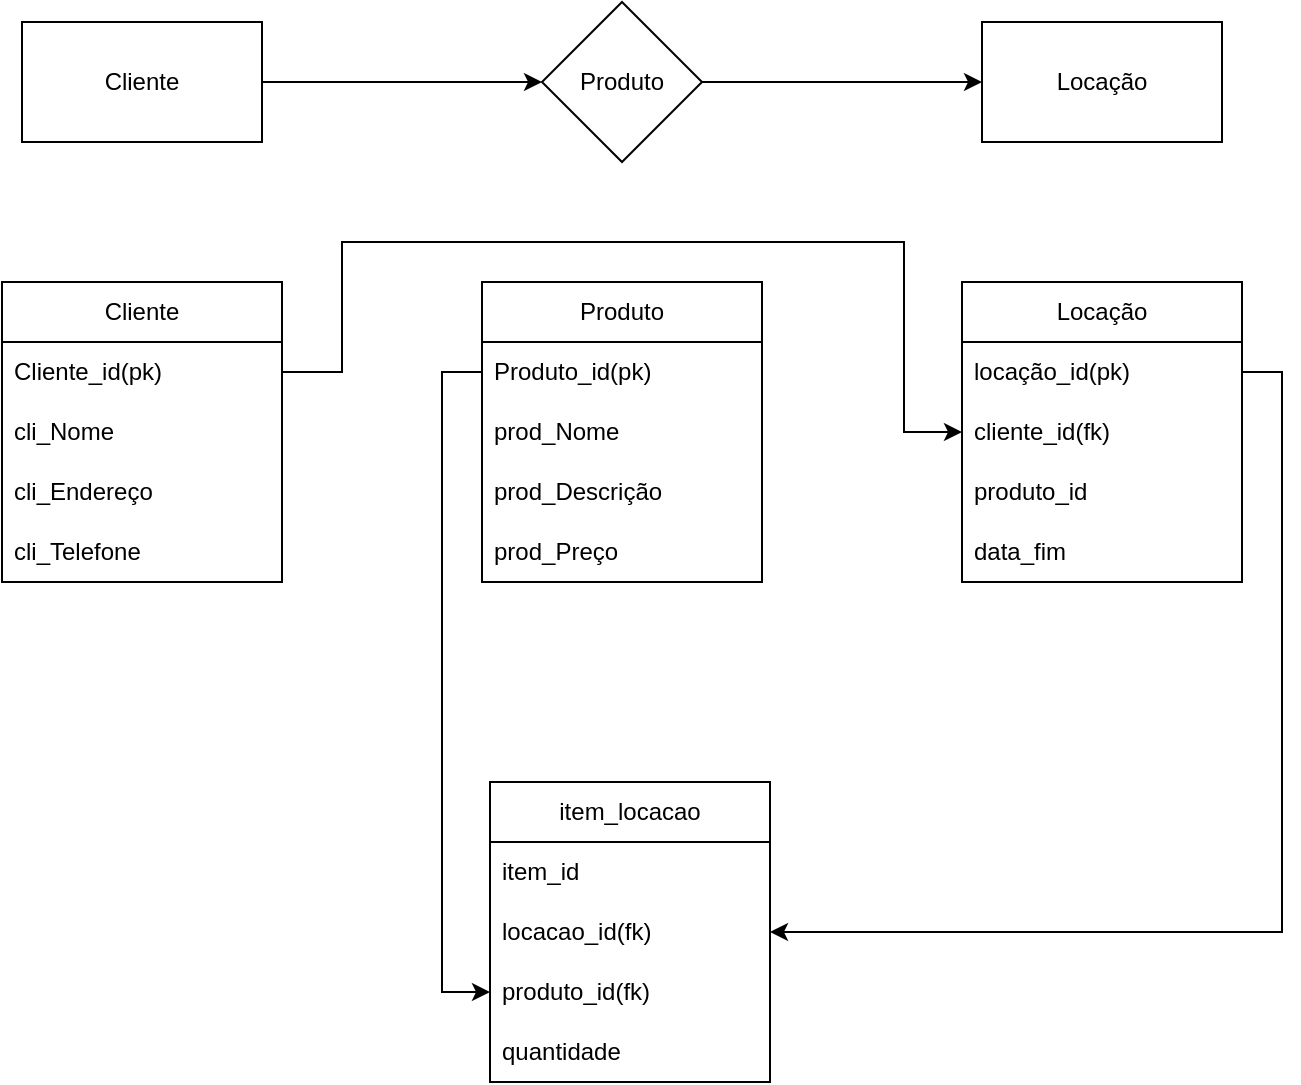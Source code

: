 <mxfile version="21.3.5" type="device">
  <diagram name="Página-1" id="0eF6Cacb-8EhBoSvVqM1">
    <mxGraphModel dx="777" dy="522" grid="1" gridSize="10" guides="1" tooltips="1" connect="1" arrows="1" fold="1" page="1" pageScale="1" pageWidth="827" pageHeight="1169" math="0" shadow="0">
      <root>
        <mxCell id="0" />
        <mxCell id="1" parent="0" />
        <mxCell id="mNBmGZVs3N5ReZ4F9rvh-19" style="edgeStyle=orthogonalEdgeStyle;rounded=0;orthogonalLoop=1;jettySize=auto;html=1;exitX=1;exitY=0.5;exitDx=0;exitDy=0;" edge="1" parent="1" source="mNBmGZVs3N5ReZ4F9rvh-1" target="mNBmGZVs3N5ReZ4F9rvh-2">
          <mxGeometry relative="1" as="geometry" />
        </mxCell>
        <mxCell id="mNBmGZVs3N5ReZ4F9rvh-1" value="Cliente" style="rounded=0;whiteSpace=wrap;html=1;" vertex="1" parent="1">
          <mxGeometry x="40" y="30" width="120" height="60" as="geometry" />
        </mxCell>
        <mxCell id="mNBmGZVs3N5ReZ4F9rvh-20" style="edgeStyle=orthogonalEdgeStyle;rounded=0;orthogonalLoop=1;jettySize=auto;html=1;exitX=1;exitY=0.5;exitDx=0;exitDy=0;entryX=0;entryY=0.5;entryDx=0;entryDy=0;" edge="1" parent="1" source="mNBmGZVs3N5ReZ4F9rvh-2" target="mNBmGZVs3N5ReZ4F9rvh-3">
          <mxGeometry relative="1" as="geometry" />
        </mxCell>
        <mxCell id="mNBmGZVs3N5ReZ4F9rvh-2" value="Produto" style="rhombus;whiteSpace=wrap;html=1;" vertex="1" parent="1">
          <mxGeometry x="300" y="20" width="80" height="80" as="geometry" />
        </mxCell>
        <mxCell id="mNBmGZVs3N5ReZ4F9rvh-3" value="Locação" style="rounded=0;whiteSpace=wrap;html=1;" vertex="1" parent="1">
          <mxGeometry x="520" y="30" width="120" height="60" as="geometry" />
        </mxCell>
        <mxCell id="mNBmGZVs3N5ReZ4F9rvh-4" value="Cliente" style="swimlane;fontStyle=0;childLayout=stackLayout;horizontal=1;startSize=30;horizontalStack=0;resizeParent=1;resizeParentMax=0;resizeLast=0;collapsible=1;marginBottom=0;whiteSpace=wrap;html=1;" vertex="1" parent="1">
          <mxGeometry x="30" y="160" width="140" height="150" as="geometry" />
        </mxCell>
        <mxCell id="mNBmGZVs3N5ReZ4F9rvh-5" value="Cliente_id(pk)" style="text;strokeColor=none;fillColor=none;align=left;verticalAlign=middle;spacingLeft=4;spacingRight=4;overflow=hidden;points=[[0,0.5],[1,0.5]];portConstraint=eastwest;rotatable=0;whiteSpace=wrap;html=1;" vertex="1" parent="mNBmGZVs3N5ReZ4F9rvh-4">
          <mxGeometry y="30" width="140" height="30" as="geometry" />
        </mxCell>
        <mxCell id="mNBmGZVs3N5ReZ4F9rvh-6" value="cli_Nome" style="text;strokeColor=none;fillColor=none;align=left;verticalAlign=middle;spacingLeft=4;spacingRight=4;overflow=hidden;points=[[0,0.5],[1,0.5]];portConstraint=eastwest;rotatable=0;whiteSpace=wrap;html=1;" vertex="1" parent="mNBmGZVs3N5ReZ4F9rvh-4">
          <mxGeometry y="60" width="140" height="30" as="geometry" />
        </mxCell>
        <mxCell id="mNBmGZVs3N5ReZ4F9rvh-7" value="cli_Endereço" style="text;strokeColor=none;fillColor=none;align=left;verticalAlign=middle;spacingLeft=4;spacingRight=4;overflow=hidden;points=[[0,0.5],[1,0.5]];portConstraint=eastwest;rotatable=0;whiteSpace=wrap;html=1;" vertex="1" parent="mNBmGZVs3N5ReZ4F9rvh-4">
          <mxGeometry y="90" width="140" height="30" as="geometry" />
        </mxCell>
        <mxCell id="mNBmGZVs3N5ReZ4F9rvh-8" value="cli_Telefone" style="text;strokeColor=none;fillColor=none;align=left;verticalAlign=middle;spacingLeft=4;spacingRight=4;overflow=hidden;points=[[0,0.5],[1,0.5]];portConstraint=eastwest;rotatable=0;whiteSpace=wrap;html=1;" vertex="1" parent="mNBmGZVs3N5ReZ4F9rvh-4">
          <mxGeometry y="120" width="140" height="30" as="geometry" />
        </mxCell>
        <mxCell id="mNBmGZVs3N5ReZ4F9rvh-9" value="Produto" style="swimlane;fontStyle=0;childLayout=stackLayout;horizontal=1;startSize=30;horizontalStack=0;resizeParent=1;resizeParentMax=0;resizeLast=0;collapsible=1;marginBottom=0;whiteSpace=wrap;html=1;" vertex="1" parent="1">
          <mxGeometry x="270" y="160" width="140" height="150" as="geometry" />
        </mxCell>
        <mxCell id="mNBmGZVs3N5ReZ4F9rvh-10" value="Produto_id(pk)" style="text;strokeColor=none;fillColor=none;align=left;verticalAlign=middle;spacingLeft=4;spacingRight=4;overflow=hidden;points=[[0,0.5],[1,0.5]];portConstraint=eastwest;rotatable=0;whiteSpace=wrap;html=1;" vertex="1" parent="mNBmGZVs3N5ReZ4F9rvh-9">
          <mxGeometry y="30" width="140" height="30" as="geometry" />
        </mxCell>
        <mxCell id="mNBmGZVs3N5ReZ4F9rvh-11" value="prod_Nome" style="text;strokeColor=none;fillColor=none;align=left;verticalAlign=middle;spacingLeft=4;spacingRight=4;overflow=hidden;points=[[0,0.5],[1,0.5]];portConstraint=eastwest;rotatable=0;whiteSpace=wrap;html=1;" vertex="1" parent="mNBmGZVs3N5ReZ4F9rvh-9">
          <mxGeometry y="60" width="140" height="30" as="geometry" />
        </mxCell>
        <mxCell id="mNBmGZVs3N5ReZ4F9rvh-12" value="prod_Descrição" style="text;strokeColor=none;fillColor=none;align=left;verticalAlign=middle;spacingLeft=4;spacingRight=4;overflow=hidden;points=[[0,0.5],[1,0.5]];portConstraint=eastwest;rotatable=0;whiteSpace=wrap;html=1;" vertex="1" parent="mNBmGZVs3N5ReZ4F9rvh-9">
          <mxGeometry y="90" width="140" height="30" as="geometry" />
        </mxCell>
        <mxCell id="mNBmGZVs3N5ReZ4F9rvh-13" value="prod_Preço" style="text;strokeColor=none;fillColor=none;align=left;verticalAlign=middle;spacingLeft=4;spacingRight=4;overflow=hidden;points=[[0,0.5],[1,0.5]];portConstraint=eastwest;rotatable=0;whiteSpace=wrap;html=1;" vertex="1" parent="mNBmGZVs3N5ReZ4F9rvh-9">
          <mxGeometry y="120" width="140" height="30" as="geometry" />
        </mxCell>
        <mxCell id="mNBmGZVs3N5ReZ4F9rvh-14" value="Locação" style="swimlane;fontStyle=0;childLayout=stackLayout;horizontal=1;startSize=30;horizontalStack=0;resizeParent=1;resizeParentMax=0;resizeLast=0;collapsible=1;marginBottom=0;whiteSpace=wrap;html=1;" vertex="1" parent="1">
          <mxGeometry x="510" y="160" width="140" height="150" as="geometry" />
        </mxCell>
        <mxCell id="mNBmGZVs3N5ReZ4F9rvh-15" value="locação_id(pk)" style="text;strokeColor=none;fillColor=none;align=left;verticalAlign=middle;spacingLeft=4;spacingRight=4;overflow=hidden;points=[[0,0.5],[1,0.5]];portConstraint=eastwest;rotatable=0;whiteSpace=wrap;html=1;" vertex="1" parent="mNBmGZVs3N5ReZ4F9rvh-14">
          <mxGeometry y="30" width="140" height="30" as="geometry" />
        </mxCell>
        <mxCell id="mNBmGZVs3N5ReZ4F9rvh-16" value="cliente_id(fk)" style="text;strokeColor=none;fillColor=none;align=left;verticalAlign=middle;spacingLeft=4;spacingRight=4;overflow=hidden;points=[[0,0.5],[1,0.5]];portConstraint=eastwest;rotatable=0;whiteSpace=wrap;html=1;" vertex="1" parent="mNBmGZVs3N5ReZ4F9rvh-14">
          <mxGeometry y="60" width="140" height="30" as="geometry" />
        </mxCell>
        <mxCell id="mNBmGZVs3N5ReZ4F9rvh-17" value="produto_id" style="text;strokeColor=none;fillColor=none;align=left;verticalAlign=middle;spacingLeft=4;spacingRight=4;overflow=hidden;points=[[0,0.5],[1,0.5]];portConstraint=eastwest;rotatable=0;whiteSpace=wrap;html=1;" vertex="1" parent="mNBmGZVs3N5ReZ4F9rvh-14">
          <mxGeometry y="90" width="140" height="30" as="geometry" />
        </mxCell>
        <mxCell id="mNBmGZVs3N5ReZ4F9rvh-21" value="data_fim" style="text;strokeColor=none;fillColor=none;align=left;verticalAlign=middle;spacingLeft=4;spacingRight=4;overflow=hidden;points=[[0,0.5],[1,0.5]];portConstraint=eastwest;rotatable=0;whiteSpace=wrap;html=1;" vertex="1" parent="mNBmGZVs3N5ReZ4F9rvh-14">
          <mxGeometry y="120" width="140" height="30" as="geometry" />
        </mxCell>
        <mxCell id="mNBmGZVs3N5ReZ4F9rvh-29" value="item_locacao" style="swimlane;fontStyle=0;childLayout=stackLayout;horizontal=1;startSize=30;horizontalStack=0;resizeParent=1;resizeParentMax=0;resizeLast=0;collapsible=1;marginBottom=0;whiteSpace=wrap;html=1;" vertex="1" parent="1">
          <mxGeometry x="274" y="410" width="140" height="150" as="geometry" />
        </mxCell>
        <mxCell id="mNBmGZVs3N5ReZ4F9rvh-30" value="item_id" style="text;strokeColor=none;fillColor=none;align=left;verticalAlign=middle;spacingLeft=4;spacingRight=4;overflow=hidden;points=[[0,0.5],[1,0.5]];portConstraint=eastwest;rotatable=0;whiteSpace=wrap;html=1;" vertex="1" parent="mNBmGZVs3N5ReZ4F9rvh-29">
          <mxGeometry y="30" width="140" height="30" as="geometry" />
        </mxCell>
        <mxCell id="mNBmGZVs3N5ReZ4F9rvh-31" value="locacao_id(fk)" style="text;strokeColor=none;fillColor=none;align=left;verticalAlign=middle;spacingLeft=4;spacingRight=4;overflow=hidden;points=[[0,0.5],[1,0.5]];portConstraint=eastwest;rotatable=0;whiteSpace=wrap;html=1;" vertex="1" parent="mNBmGZVs3N5ReZ4F9rvh-29">
          <mxGeometry y="60" width="140" height="30" as="geometry" />
        </mxCell>
        <mxCell id="mNBmGZVs3N5ReZ4F9rvh-32" value="produto_id(fk)" style="text;strokeColor=none;fillColor=none;align=left;verticalAlign=middle;spacingLeft=4;spacingRight=4;overflow=hidden;points=[[0,0.5],[1,0.5]];portConstraint=eastwest;rotatable=0;whiteSpace=wrap;html=1;" vertex="1" parent="mNBmGZVs3N5ReZ4F9rvh-29">
          <mxGeometry y="90" width="140" height="30" as="geometry" />
        </mxCell>
        <mxCell id="mNBmGZVs3N5ReZ4F9rvh-41" value="quantidade" style="text;strokeColor=none;fillColor=none;align=left;verticalAlign=middle;spacingLeft=4;spacingRight=4;overflow=hidden;points=[[0,0.5],[1,0.5]];portConstraint=eastwest;rotatable=0;whiteSpace=wrap;html=1;" vertex="1" parent="mNBmGZVs3N5ReZ4F9rvh-29">
          <mxGeometry y="120" width="140" height="30" as="geometry" />
        </mxCell>
        <mxCell id="mNBmGZVs3N5ReZ4F9rvh-37" style="edgeStyle=orthogonalEdgeStyle;rounded=0;orthogonalLoop=1;jettySize=auto;html=1;exitX=1;exitY=0.5;exitDx=0;exitDy=0;entryX=0;entryY=0.5;entryDx=0;entryDy=0;" edge="1" parent="1" source="mNBmGZVs3N5ReZ4F9rvh-5" target="mNBmGZVs3N5ReZ4F9rvh-16">
          <mxGeometry relative="1" as="geometry">
            <mxPoint x="480" y="110" as="targetPoint" />
            <Array as="points">
              <mxPoint x="200" y="205" />
              <mxPoint x="200" y="140" />
              <mxPoint x="481" y="140" />
              <mxPoint x="481" y="235" />
            </Array>
          </mxGeometry>
        </mxCell>
        <mxCell id="mNBmGZVs3N5ReZ4F9rvh-38" style="edgeStyle=orthogonalEdgeStyle;rounded=0;orthogonalLoop=1;jettySize=auto;html=1;exitX=1;exitY=0.5;exitDx=0;exitDy=0;entryX=1;entryY=0.5;entryDx=0;entryDy=0;" edge="1" parent="1" source="mNBmGZVs3N5ReZ4F9rvh-15" target="mNBmGZVs3N5ReZ4F9rvh-31">
          <mxGeometry relative="1" as="geometry" />
        </mxCell>
        <mxCell id="mNBmGZVs3N5ReZ4F9rvh-40" style="edgeStyle=orthogonalEdgeStyle;rounded=0;orthogonalLoop=1;jettySize=auto;html=1;exitX=0;exitY=0.5;exitDx=0;exitDy=0;entryX=0;entryY=0.5;entryDx=0;entryDy=0;" edge="1" parent="1" source="mNBmGZVs3N5ReZ4F9rvh-10" target="mNBmGZVs3N5ReZ4F9rvh-32">
          <mxGeometry relative="1" as="geometry" />
        </mxCell>
      </root>
    </mxGraphModel>
  </diagram>
</mxfile>
